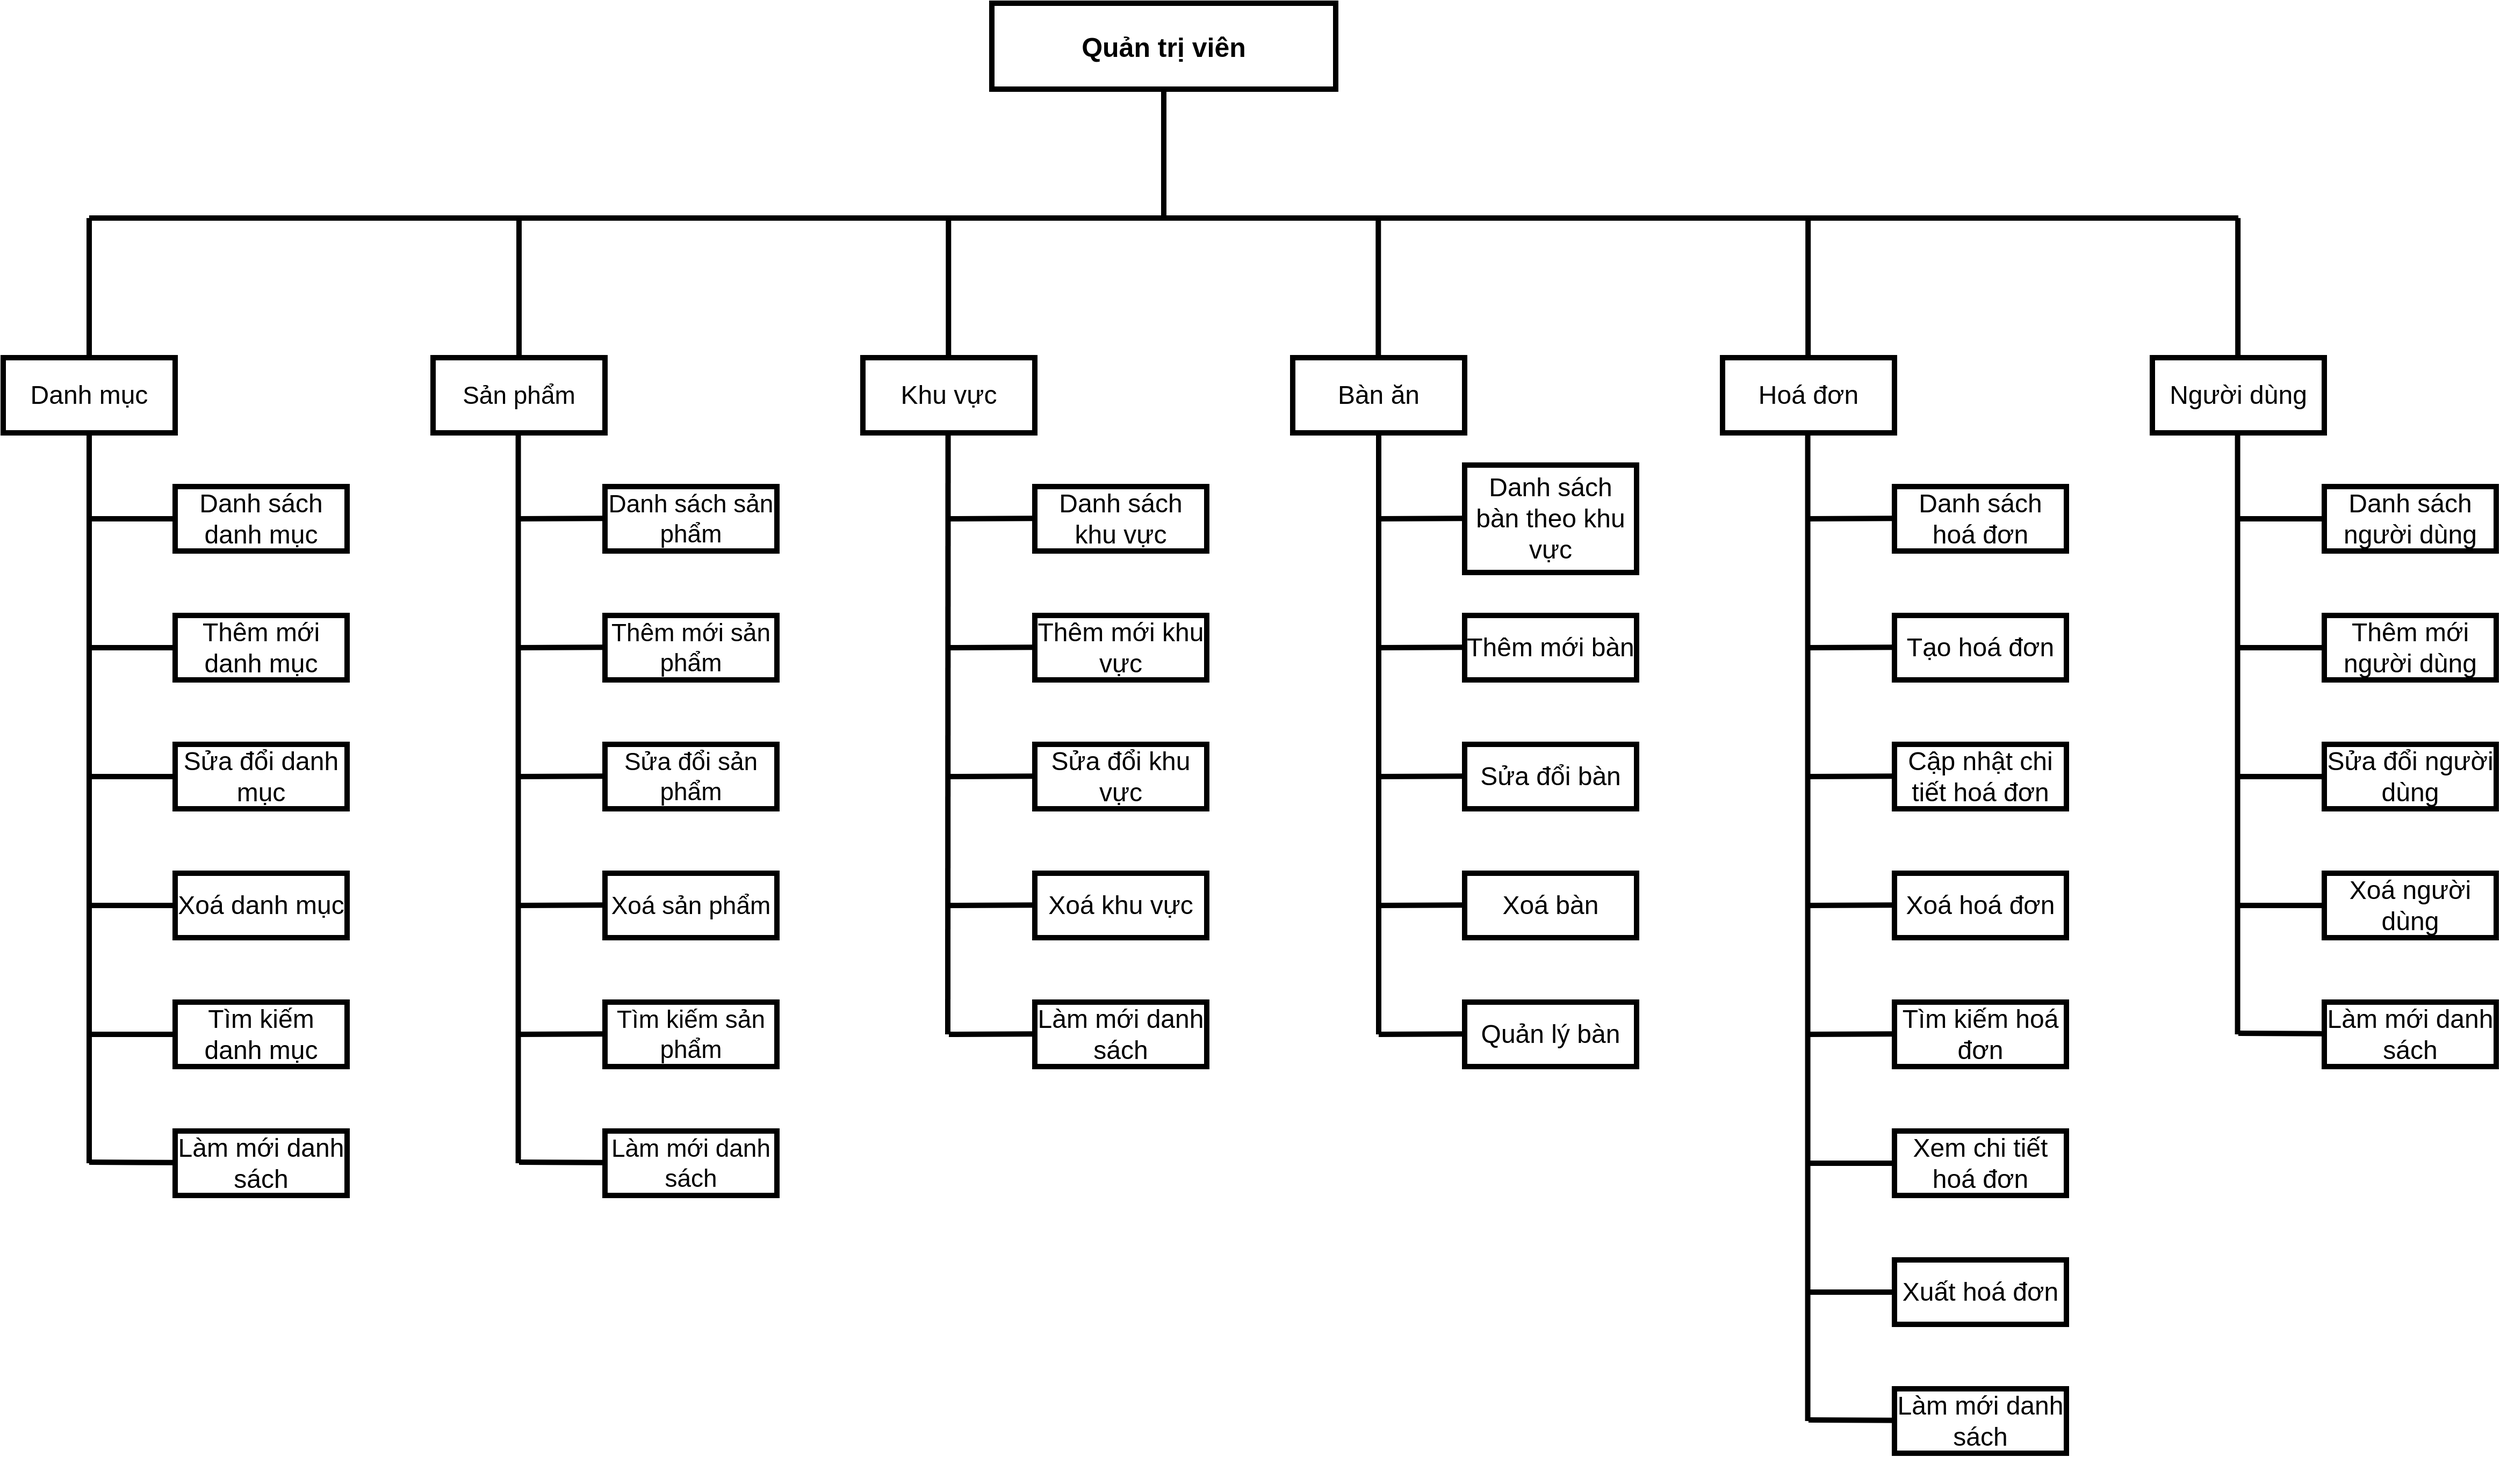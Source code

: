 <mxfile version="14.1.8" type="device"><diagram id="s4NCdKpWst6UcP4K8GYL" name="Page-1"><mxGraphModel dx="3197" dy="1175" grid="1" gridSize="10" guides="1" tooltips="1" connect="1" arrows="1" fold="1" page="1" pageScale="1" pageWidth="827" pageHeight="1169" math="0" shadow="0"><root><mxCell id="0"/><mxCell id="1" parent="0"/><mxCell id="2j7rlhBxgJG8OYeiR67w-1" value="&lt;font size=&quot;1&quot;&gt;&lt;b style=&quot;font-size: 25px&quot;&gt;Quản trị viên&lt;/b&gt;&lt;/font&gt;" style="rounded=0;whiteSpace=wrap;html=1;fontSize=16;strokeWidth=5;" parent="1" vertex="1"><mxGeometry x="600" y="80" width="320" height="80" as="geometry"/></mxCell><mxCell id="2j7rlhBxgJG8OYeiR67w-2" value="" style="endArrow=none;html=1;entryX=0.5;entryY=1;entryDx=0;entryDy=0;strokeWidth=5;" parent="1" target="2j7rlhBxgJG8OYeiR67w-1" edge="1"><mxGeometry width="50" height="50" relative="1" as="geometry"><mxPoint x="760" y="280" as="sourcePoint"/><mxPoint x="780" y="370" as="targetPoint"/></mxGeometry></mxCell><mxCell id="2j7rlhBxgJG8OYeiR67w-3" value="" style="endArrow=none;html=1;fontSize=11;strokeWidth=5;" parent="1" edge="1"><mxGeometry width="50" height="50" relative="1" as="geometry"><mxPoint x="-240" y="280" as="sourcePoint"/><mxPoint x="1760" y="280" as="targetPoint"/></mxGeometry></mxCell><mxCell id="2j7rlhBxgJG8OYeiR67w-4" value="" style="endArrow=none;html=1;fontSize=11;strokeWidth=5;" parent="1" target="2j7rlhBxgJG8OYeiR67w-5" edge="1"><mxGeometry width="50" height="50" relative="1" as="geometry"><mxPoint x="-240" y="280" as="sourcePoint"/><mxPoint x="-240" y="280" as="targetPoint"/></mxGeometry></mxCell><mxCell id="2j7rlhBxgJG8OYeiR67w-5" value="Danh mục" style="rounded=0;whiteSpace=wrap;html=1;fontSize=24;strokeWidth=5;" parent="1" vertex="1"><mxGeometry x="-320" y="410" width="160" height="70" as="geometry"/></mxCell><mxCell id="2j7rlhBxgJG8OYeiR67w-7" value="" style="endArrow=none;html=1;" parent="1" target="2j7rlhBxgJG8OYeiR67w-8" edge="1"><mxGeometry width="50" height="50" relative="1" as="geometry"><mxPoint x="-240" y="560" as="sourcePoint"/><mxPoint x="-160" y="560" as="targetPoint"/></mxGeometry></mxCell><mxCell id="2j7rlhBxgJG8OYeiR67w-8" value="Danh sách danh mục" style="rounded=0;whiteSpace=wrap;html=1;fontSize=24;strokeWidth=5;" parent="1" vertex="1"><mxGeometry x="-160" y="530" width="160" height="60" as="geometry"/></mxCell><mxCell id="2j7rlhBxgJG8OYeiR67w-9" value="" style="endArrow=none;html=1;" parent="1" edge="1"><mxGeometry width="50" height="50" relative="1" as="geometry"><mxPoint x="-240" y="680" as="sourcePoint"/><mxPoint x="-160" y="680" as="targetPoint"/></mxGeometry></mxCell><mxCell id="2j7rlhBxgJG8OYeiR67w-10" value="Thêm mới danh mục" style="rounded=0;whiteSpace=wrap;html=1;fontSize=24;strokeWidth=5;" parent="1" vertex="1"><mxGeometry x="-160" y="650" width="160" height="60" as="geometry"/></mxCell><mxCell id="2j7rlhBxgJG8OYeiR67w-11" value="" style="endArrow=none;html=1;" parent="1" edge="1"><mxGeometry width="50" height="50" relative="1" as="geometry"><mxPoint x="-240" y="800" as="sourcePoint"/><mxPoint x="-160.0" y="800" as="targetPoint"/></mxGeometry></mxCell><mxCell id="2j7rlhBxgJG8OYeiR67w-12" value="Sửa đổi danh mục" style="rounded=0;whiteSpace=wrap;html=1;fontSize=24;strokeWidth=5;" parent="1" vertex="1"><mxGeometry x="-160" y="770" width="160" height="60" as="geometry"/></mxCell><mxCell id="2j7rlhBxgJG8OYeiR67w-13" value="" style="endArrow=none;html=1;strokeWidth=5;" parent="1" edge="1"><mxGeometry width="50" height="50" relative="1" as="geometry"><mxPoint x="-240" y="920" as="sourcePoint"/><mxPoint x="-160.0" y="920" as="targetPoint"/></mxGeometry></mxCell><mxCell id="2j7rlhBxgJG8OYeiR67w-14" value="Xoá danh mục" style="rounded=0;whiteSpace=wrap;html=1;fontSize=24;strokeWidth=5;" parent="1" vertex="1"><mxGeometry x="-160" y="890" width="160" height="60" as="geometry"/></mxCell><mxCell id="2j7rlhBxgJG8OYeiR67w-15" value="" style="endArrow=none;html=1;strokeWidth=5;" parent="1" edge="1"><mxGeometry width="50" height="50" relative="1" as="geometry"><mxPoint x="-240" y="1040" as="sourcePoint"/><mxPoint x="-160.0" y="1040" as="targetPoint"/></mxGeometry></mxCell><mxCell id="2j7rlhBxgJG8OYeiR67w-16" value="Tìm kiếm danh mục" style="rounded=0;whiteSpace=wrap;html=1;fontSize=24;strokeWidth=5;" parent="1" vertex="1"><mxGeometry x="-160" y="1010" width="160" height="60" as="geometry"/></mxCell><mxCell id="2j7rlhBxgJG8OYeiR67w-18" style="edgeStyle=orthogonalEdgeStyle;rounded=0;orthogonalLoop=1;jettySize=auto;html=1;endArrow=none;endFill=0;fontSize=11;strokeWidth=5;" parent="1" source="2j7rlhBxgJG8OYeiR67w-17" edge="1"><mxGeometry relative="1" as="geometry"><mxPoint x="160" y="280" as="targetPoint"/></mxGeometry></mxCell><mxCell id="2j7rlhBxgJG8OYeiR67w-17" value="Sản phẩm" style="rounded=0;whiteSpace=wrap;html=1;fontSize=23;strokeWidth=5;" parent="1" vertex="1"><mxGeometry x="80" y="410" width="160" height="70" as="geometry"/></mxCell><mxCell id="2j7rlhBxgJG8OYeiR67w-19" value="" style="endArrow=none;html=1;exitX=0;exitY=1;exitDx=0;exitDy=0;strokeWidth=5;" parent="1" edge="1"><mxGeometry width="50" height="50" relative="1" as="geometry"><mxPoint x="159.29" y="480.0" as="sourcePoint"/><mxPoint x="159.29" y="1160" as="targetPoint"/></mxGeometry></mxCell><mxCell id="2j7rlhBxgJG8OYeiR67w-20" value="" style="endArrow=none;html=1;strokeWidth=5;" parent="1" edge="1"><mxGeometry width="50" height="50" relative="1" as="geometry"><mxPoint x="160" y="560" as="sourcePoint"/><mxPoint x="240" y="559.66" as="targetPoint"/></mxGeometry></mxCell><mxCell id="2j7rlhBxgJG8OYeiR67w-21" value="Danh sách sản phẩm" style="rounded=0;whiteSpace=wrap;html=1;fontSize=23;strokeWidth=5;" parent="1" vertex="1"><mxGeometry x="240" y="530" width="160" height="60" as="geometry"/></mxCell><mxCell id="2j7rlhBxgJG8OYeiR67w-22" value="" style="endArrow=none;html=1;strokeWidth=5;" parent="1" edge="1"><mxGeometry width="50" height="50" relative="1" as="geometry"><mxPoint x="160" y="680" as="sourcePoint"/><mxPoint x="240" y="679.66" as="targetPoint"/></mxGeometry></mxCell><mxCell id="2j7rlhBxgJG8OYeiR67w-23" value="Thêm mới sản phẩm" style="rounded=0;whiteSpace=wrap;html=1;fontSize=23;strokeWidth=5;" parent="1" vertex="1"><mxGeometry x="240" y="650" width="160" height="60" as="geometry"/></mxCell><mxCell id="2j7rlhBxgJG8OYeiR67w-24" value="" style="endArrow=none;html=1;strokeWidth=5;" parent="1" edge="1"><mxGeometry width="50" height="50" relative="1" as="geometry"><mxPoint x="160" y="800" as="sourcePoint"/><mxPoint x="240" y="799.66" as="targetPoint"/></mxGeometry></mxCell><mxCell id="2j7rlhBxgJG8OYeiR67w-25" value="Sửa đổi sản phẩm" style="rounded=0;whiteSpace=wrap;html=1;fontSize=23;strokeWidth=5;" parent="1" vertex="1"><mxGeometry x="240" y="770" width="160" height="60" as="geometry"/></mxCell><mxCell id="2j7rlhBxgJG8OYeiR67w-26" value="" style="endArrow=none;html=1;strokeWidth=5;" parent="1" edge="1"><mxGeometry width="50" height="50" relative="1" as="geometry"><mxPoint x="160" y="920" as="sourcePoint"/><mxPoint x="240" y="919.66" as="targetPoint"/></mxGeometry></mxCell><mxCell id="2j7rlhBxgJG8OYeiR67w-27" value="Xoá sản phẩm" style="rounded=0;whiteSpace=wrap;html=1;fontSize=23;strokeWidth=5;" parent="1" vertex="1"><mxGeometry x="240" y="890" width="160" height="60" as="geometry"/></mxCell><mxCell id="2j7rlhBxgJG8OYeiR67w-28" value="" style="endArrow=none;html=1;strokeWidth=5;" parent="1" edge="1"><mxGeometry width="50" height="50" relative="1" as="geometry"><mxPoint x="160" y="1040" as="sourcePoint"/><mxPoint x="240" y="1039.66" as="targetPoint"/></mxGeometry></mxCell><mxCell id="2j7rlhBxgJG8OYeiR67w-29" value="Tìm kiếm sản phẩm" style="rounded=0;whiteSpace=wrap;html=1;fontSize=23;strokeWidth=5;" parent="1" vertex="1"><mxGeometry x="240" y="1010" width="160" height="60" as="geometry"/></mxCell><mxCell id="2j7rlhBxgJG8OYeiR67w-30" value="Khu vực" style="rounded=0;whiteSpace=wrap;html=1;fontSize=24;strokeWidth=5;" parent="1" vertex="1"><mxGeometry x="480" y="410" width="160" height="70" as="geometry"/></mxCell><mxCell id="2j7rlhBxgJG8OYeiR67w-31" style="edgeStyle=orthogonalEdgeStyle;rounded=0;orthogonalLoop=1;jettySize=auto;html=1;endArrow=none;endFill=0;fontSize=11;strokeWidth=5;" parent="1" edge="1"><mxGeometry relative="1" as="geometry"><mxPoint x="559.66" y="280" as="targetPoint"/><mxPoint x="559.66" y="410.0" as="sourcePoint"/></mxGeometry></mxCell><mxCell id="2j7rlhBxgJG8OYeiR67w-32" value="" style="endArrow=none;html=1;exitX=0;exitY=1;exitDx=0;exitDy=0;strokeWidth=5;" parent="1" edge="1"><mxGeometry width="50" height="50" relative="1" as="geometry"><mxPoint x="559.29" y="480.0" as="sourcePoint"/><mxPoint x="559" y="1040" as="targetPoint"/></mxGeometry></mxCell><mxCell id="2j7rlhBxgJG8OYeiR67w-33" value="" style="endArrow=none;html=1;strokeWidth=5;" parent="1" edge="1"><mxGeometry width="50" height="50" relative="1" as="geometry"><mxPoint x="560" y="560" as="sourcePoint"/><mxPoint x="640" y="559.66" as="targetPoint"/></mxGeometry></mxCell><mxCell id="2j7rlhBxgJG8OYeiR67w-34" value="Danh sách khu vực" style="rounded=0;whiteSpace=wrap;html=1;fontSize=24;strokeWidth=5;" parent="1" vertex="1"><mxGeometry x="640" y="530" width="160" height="60" as="geometry"/></mxCell><mxCell id="2j7rlhBxgJG8OYeiR67w-35" value="" style="endArrow=none;html=1;strokeWidth=5;" parent="1" edge="1"><mxGeometry width="50" height="50" relative="1" as="geometry"><mxPoint x="560" y="680" as="sourcePoint"/><mxPoint x="640" y="679.66" as="targetPoint"/></mxGeometry></mxCell><mxCell id="2j7rlhBxgJG8OYeiR67w-36" value="Thêm mới khu vực" style="rounded=0;whiteSpace=wrap;html=1;fontSize=24;strokeWidth=5;" parent="1" vertex="1"><mxGeometry x="640" y="650" width="160" height="60" as="geometry"/></mxCell><mxCell id="2j7rlhBxgJG8OYeiR67w-37" value="" style="endArrow=none;html=1;strokeWidth=5;" parent="1" edge="1"><mxGeometry width="50" height="50" relative="1" as="geometry"><mxPoint x="560" y="800" as="sourcePoint"/><mxPoint x="640" y="799.66" as="targetPoint"/></mxGeometry></mxCell><mxCell id="2j7rlhBxgJG8OYeiR67w-38" value="Sửa đổi khu vực" style="rounded=0;whiteSpace=wrap;html=1;fontSize=24;strokeWidth=5;" parent="1" vertex="1"><mxGeometry x="640" y="770" width="160" height="60" as="geometry"/></mxCell><mxCell id="2j7rlhBxgJG8OYeiR67w-39" value="" style="endArrow=none;html=1;strokeWidth=5;" parent="1" edge="1"><mxGeometry width="50" height="50" relative="1" as="geometry"><mxPoint x="560" y="920" as="sourcePoint"/><mxPoint x="640" y="919.66" as="targetPoint"/></mxGeometry></mxCell><mxCell id="2j7rlhBxgJG8OYeiR67w-40" value="Xoá khu vực" style="rounded=0;whiteSpace=wrap;html=1;fontSize=24;strokeWidth=5;" parent="1" vertex="1"><mxGeometry x="640" y="890" width="160" height="60" as="geometry"/></mxCell><mxCell id="2j7rlhBxgJG8OYeiR67w-43" value="Bàn ăn" style="rounded=0;whiteSpace=wrap;html=1;" parent="1" vertex="1"><mxGeometry x="880" y="410" width="160" height="70" as="geometry"/></mxCell><mxCell id="2j7rlhBxgJG8OYeiR67w-44" style="edgeStyle=orthogonalEdgeStyle;rounded=0;orthogonalLoop=1;jettySize=auto;html=1;endArrow=none;endFill=0;fontSize=11;strokeWidth=5;" parent="1" edge="1"><mxGeometry relative="1" as="geometry"><mxPoint x="959.66" y="280" as="targetPoint"/><mxPoint x="959.66" y="410.0" as="sourcePoint"/></mxGeometry></mxCell><mxCell id="2j7rlhBxgJG8OYeiR67w-45" value="" style="endArrow=none;html=1;exitX=0;exitY=1;exitDx=0;exitDy=0;strokeWidth=5;" parent="1" edge="1"><mxGeometry width="50" height="50" relative="1" as="geometry"><mxPoint x="960" y="480.0" as="sourcePoint"/><mxPoint x="960" y="1040" as="targetPoint"/></mxGeometry></mxCell><mxCell id="2j7rlhBxgJG8OYeiR67w-46" value="" style="endArrow=none;html=1;strokeWidth=5;" parent="1" edge="1"><mxGeometry width="50" height="50" relative="1" as="geometry"><mxPoint x="960" y="560" as="sourcePoint"/><mxPoint x="1040" y="559.66" as="targetPoint"/></mxGeometry></mxCell><mxCell id="2j7rlhBxgJG8OYeiR67w-48" value="" style="endArrow=none;html=1;strokeWidth=5;" parent="1" edge="1"><mxGeometry width="50" height="50" relative="1" as="geometry"><mxPoint x="960" y="680" as="sourcePoint"/><mxPoint x="1040.0" y="679.66" as="targetPoint"/></mxGeometry></mxCell><mxCell id="2j7rlhBxgJG8OYeiR67w-50" value="" style="endArrow=none;html=1;strokeWidth=5;" parent="1" edge="1"><mxGeometry width="50" height="50" relative="1" as="geometry"><mxPoint x="960" y="800" as="sourcePoint"/><mxPoint x="1040.0" y="799.66" as="targetPoint"/></mxGeometry></mxCell><mxCell id="2j7rlhBxgJG8OYeiR67w-52" value="" style="endArrow=none;html=1;strokeWidth=5;" parent="1" edge="1"><mxGeometry width="50" height="50" relative="1" as="geometry"><mxPoint x="960" y="920" as="sourcePoint"/><mxPoint x="1040.0" y="919.66" as="targetPoint"/></mxGeometry></mxCell><mxCell id="2j7rlhBxgJG8OYeiR67w-54" value="" style="endArrow=none;html=1;strokeWidth=5;" parent="1" edge="1"><mxGeometry width="50" height="50" relative="1" as="geometry"><mxPoint x="960" y="1040" as="sourcePoint"/><mxPoint x="1040.0" y="1039.66" as="targetPoint"/></mxGeometry></mxCell><mxCell id="2j7rlhBxgJG8OYeiR67w-56" value="Hoá đơn" style="rounded=0;whiteSpace=wrap;html=1;" parent="1" vertex="1"><mxGeometry x="1280" y="410" width="160" height="70" as="geometry"/></mxCell><mxCell id="2j7rlhBxgJG8OYeiR67w-57" style="edgeStyle=orthogonalEdgeStyle;rounded=0;orthogonalLoop=1;jettySize=auto;html=1;endArrow=none;endFill=0;fontSize=11;strokeWidth=5;" parent="1" edge="1"><mxGeometry relative="1" as="geometry"><mxPoint x="1359.58" y="280" as="targetPoint"/><mxPoint x="1359.58" y="410" as="sourcePoint"/></mxGeometry></mxCell><mxCell id="2j7rlhBxgJG8OYeiR67w-58" value="" style="endArrow=none;html=1;exitX=0;exitY=1;exitDx=0;exitDy=0;strokeWidth=5;" parent="1" edge="1"><mxGeometry width="50" height="50" relative="1" as="geometry"><mxPoint x="1359.29" y="480" as="sourcePoint"/><mxPoint x="1359.29" y="1400" as="targetPoint"/></mxGeometry></mxCell><mxCell id="2j7rlhBxgJG8OYeiR67w-59" value="" style="endArrow=none;html=1;strokeWidth=5;" parent="1" edge="1"><mxGeometry width="50" height="50" relative="1" as="geometry"><mxPoint x="1360" y="560" as="sourcePoint"/><mxPoint x="1440" y="559.58" as="targetPoint"/></mxGeometry></mxCell><mxCell id="2j7rlhBxgJG8OYeiR67w-60" value="Danh sách hoá đơn" style="rounded=0;whiteSpace=wrap;html=1;" parent="1" vertex="1"><mxGeometry x="1440" y="530" width="160" height="60" as="geometry"/></mxCell><mxCell id="2j7rlhBxgJG8OYeiR67w-61" value="" style="endArrow=none;html=1;strokeWidth=5;" parent="1" edge="1"><mxGeometry width="50" height="50" relative="1" as="geometry"><mxPoint x="1360" y="680" as="sourcePoint"/><mxPoint x="1440" y="679.58" as="targetPoint"/></mxGeometry></mxCell><mxCell id="2j7rlhBxgJG8OYeiR67w-62" value="Tạo hoá đơn" style="rounded=0;whiteSpace=wrap;html=1;" parent="1" vertex="1"><mxGeometry x="1440" y="650" width="160" height="60" as="geometry"/></mxCell><mxCell id="2j7rlhBxgJG8OYeiR67w-63" value="" style="endArrow=none;html=1;strokeWidth=5;" parent="1" edge="1"><mxGeometry width="50" height="50" relative="1" as="geometry"><mxPoint x="1360" y="800" as="sourcePoint"/><mxPoint x="1440" y="799.58" as="targetPoint"/></mxGeometry></mxCell><mxCell id="2j7rlhBxgJG8OYeiR67w-64" value="Thêm chi tiết hoá đơn" style="rounded=0;whiteSpace=wrap;html=1;" parent="1" vertex="1"><mxGeometry x="1440" y="770" width="160" height="60" as="geometry"/></mxCell><mxCell id="2j7rlhBxgJG8OYeiR67w-65" value="Xoá hoá đơn" style="rounded=0;whiteSpace=wrap;html=1;" parent="1" vertex="1"><mxGeometry x="1440" y="890" width="160" height="60" as="geometry"/></mxCell><mxCell id="2j7rlhBxgJG8OYeiR67w-66" value="" style="endArrow=none;html=1;strokeWidth=5;" parent="1" edge="1"><mxGeometry width="50" height="50" relative="1" as="geometry"><mxPoint x="1360" y="920" as="sourcePoint"/><mxPoint x="1440" y="919.58" as="targetPoint"/></mxGeometry></mxCell><mxCell id="2j7rlhBxgJG8OYeiR67w-68" value="" style="endArrow=none;html=1;strokeWidth=5;" parent="1" edge="1"><mxGeometry width="50" height="50" relative="1" as="geometry"><mxPoint x="1360" y="1040" as="sourcePoint"/><mxPoint x="1440" y="1039.58" as="targetPoint"/></mxGeometry></mxCell><mxCell id="2j7rlhBxgJG8OYeiR67w-69" value="Tìm kiếm hoá đơn" style="rounded=0;whiteSpace=wrap;html=1;" parent="1" vertex="1"><mxGeometry x="1440" y="1010" width="160" height="60" as="geometry"/></mxCell><mxCell id="2j7rlhBxgJG8OYeiR67w-70" value="Người dùng" style="rounded=0;whiteSpace=wrap;html=1;fontSize=24;strokeWidth=5;" parent="1" vertex="1"><mxGeometry x="1680" y="410" width="160" height="70" as="geometry"/></mxCell><mxCell id="2j7rlhBxgJG8OYeiR67w-71" value="" style="endArrow=none;html=1;strokeWidth=5;" parent="1" edge="1"><mxGeometry width="50" height="50" relative="1" as="geometry"><mxPoint x="1360" y="1160" as="sourcePoint"/><mxPoint x="1440" y="1160" as="targetPoint"/></mxGeometry></mxCell><mxCell id="2j7rlhBxgJG8OYeiR67w-72" value="Xem chi tiết hoá đơn" style="rounded=0;whiteSpace=wrap;html=1;" parent="1" vertex="1"><mxGeometry x="1440" y="1130" width="160" height="60" as="geometry"/></mxCell><mxCell id="2j7rlhBxgJG8OYeiR67w-73" value="" style="endArrow=none;html=1;strokeWidth=5;" parent="1" edge="1"><mxGeometry width="50" height="50" relative="1" as="geometry"><mxPoint x="1360" y="1280" as="sourcePoint"/><mxPoint x="1440" y="1280" as="targetPoint"/></mxGeometry></mxCell><mxCell id="2j7rlhBxgJG8OYeiR67w-74" value="Xuất hoá đơn" style="rounded=0;whiteSpace=wrap;html=1;" parent="1" vertex="1"><mxGeometry x="1440" y="1250" width="160" height="60" as="geometry"/></mxCell><mxCell id="2j7rlhBxgJG8OYeiR67w-75" style="edgeStyle=orthogonalEdgeStyle;rounded=0;orthogonalLoop=1;jettySize=auto;html=1;endArrow=none;endFill=0;fontSize=11;strokeWidth=5;" parent="1" edge="1"><mxGeometry relative="1" as="geometry"><mxPoint x="1759.58" y="280" as="targetPoint"/><mxPoint x="1759.58" y="410" as="sourcePoint"/></mxGeometry></mxCell><mxCell id="2j7rlhBxgJG8OYeiR67w-76" value="" style="endArrow=none;html=1;exitX=0;exitY=1;exitDx=0;exitDy=0;strokeWidth=5;" parent="1" edge="1"><mxGeometry width="50" height="50" relative="1" as="geometry"><mxPoint x="1759.29" y="480" as="sourcePoint"/><mxPoint x="1759.29" y="1040" as="targetPoint"/></mxGeometry></mxCell><mxCell id="2j7rlhBxgJG8OYeiR67w-77" value="" style="endArrow=none;html=1;strokeWidth=5;" parent="1" target="2j7rlhBxgJG8OYeiR67w-78" edge="1"><mxGeometry width="50" height="50" relative="1" as="geometry"><mxPoint x="1760" y="560" as="sourcePoint"/><mxPoint x="1840" y="560" as="targetPoint"/></mxGeometry></mxCell><mxCell id="2j7rlhBxgJG8OYeiR67w-78" value="Danh sách người dùng" style="rounded=0;whiteSpace=wrap;html=1;" parent="1" vertex="1"><mxGeometry x="1840" y="530" width="160" height="60" as="geometry"/></mxCell><mxCell id="2j7rlhBxgJG8OYeiR67w-79" value="" style="endArrow=none;html=1;strokeWidth=5;" parent="1" edge="1"><mxGeometry width="50" height="50" relative="1" as="geometry"><mxPoint x="1760" y="680" as="sourcePoint"/><mxPoint x="1840.0" y="680" as="targetPoint"/></mxGeometry></mxCell><mxCell id="2j7rlhBxgJG8OYeiR67w-80" value="Thêm mới người dùng" style="rounded=0;whiteSpace=wrap;html=1;" parent="1" vertex="1"><mxGeometry x="1840" y="650" width="160" height="60" as="geometry"/></mxCell><mxCell id="2j7rlhBxgJG8OYeiR67w-81" value="" style="endArrow=none;html=1;strokeWidth=5;" parent="1" edge="1"><mxGeometry width="50" height="50" relative="1" as="geometry"><mxPoint x="1760" y="800" as="sourcePoint"/><mxPoint x="1840.0" y="800" as="targetPoint"/></mxGeometry></mxCell><mxCell id="2j7rlhBxgJG8OYeiR67w-82" value="Sửa đổi người dùng" style="rounded=0;whiteSpace=wrap;html=1;" parent="1" vertex="1"><mxGeometry x="1840" y="770" width="160" height="60" as="geometry"/></mxCell><mxCell id="2j7rlhBxgJG8OYeiR67w-83" value="" style="endArrow=none;html=1;strokeWidth=5;" parent="1" edge="1"><mxGeometry width="50" height="50" relative="1" as="geometry"><mxPoint x="1760" y="920" as="sourcePoint"/><mxPoint x="1840.0" y="920" as="targetPoint"/></mxGeometry></mxCell><mxCell id="2j7rlhBxgJG8OYeiR67w-84" value="Xoá người dùng" style="rounded=0;whiteSpace=wrap;html=1;" parent="1" vertex="1"><mxGeometry x="1840" y="890" width="160" height="60" as="geometry"/></mxCell><mxCell id="2j7rlhBxgJG8OYeiR67w-87" value="" style="endArrow=none;html=1;strokeWidth=5;" parent="1" edge="1"><mxGeometry width="50" height="50" relative="1" as="geometry"><mxPoint x="-240" y="1159" as="sourcePoint"/><mxPoint x="-160" y="1159.41" as="targetPoint"/></mxGeometry></mxCell><mxCell id="2j7rlhBxgJG8OYeiR67w-88" value="Làm mới danh sách" style="rounded=0;whiteSpace=wrap;html=1;fontSize=24;strokeWidth=5;" parent="1" vertex="1"><mxGeometry x="-160" y="1130" width="160" height="60" as="geometry"/></mxCell><mxCell id="2j7rlhBxgJG8OYeiR67w-89" value="Làm mới danh sách" style="rounded=0;whiteSpace=wrap;html=1;fontSize=23;strokeWidth=5;" parent="1" vertex="1"><mxGeometry x="240" y="1130" width="160" height="60" as="geometry"/></mxCell><mxCell id="2j7rlhBxgJG8OYeiR67w-90" value="" style="endArrow=none;html=1;strokeWidth=5;" parent="1" edge="1"><mxGeometry width="50" height="50" relative="1" as="geometry"><mxPoint x="160" y="1159" as="sourcePoint"/><mxPoint x="240" y="1159.41" as="targetPoint"/></mxGeometry></mxCell><mxCell id="2j7rlhBxgJG8OYeiR67w-91" value="" style="endArrow=none;html=1;strokeWidth=5;" parent="1" edge="1"><mxGeometry width="50" height="50" relative="1" as="geometry"><mxPoint x="1360" y="1399" as="sourcePoint"/><mxPoint x="1440" y="1399.41" as="targetPoint"/></mxGeometry></mxCell><mxCell id="2j7rlhBxgJG8OYeiR67w-92" value="Làm mới danh sách" style="rounded=0;whiteSpace=wrap;html=1;" parent="1" vertex="1"><mxGeometry x="1440" y="1370" width="160" height="60" as="geometry"/></mxCell><mxCell id="2j7rlhBxgJG8OYeiR67w-93" value="" style="endArrow=none;html=1;strokeWidth=5;" parent="1" edge="1"><mxGeometry width="50" height="50" relative="1" as="geometry"><mxPoint x="1760" y="1039" as="sourcePoint"/><mxPoint x="1840" y="1039.41" as="targetPoint"/></mxGeometry></mxCell><mxCell id="2j7rlhBxgJG8OYeiR67w-94" value="Làm mới danh sách" style="rounded=0;whiteSpace=wrap;html=1;" parent="1" vertex="1"><mxGeometry x="1840" y="1010" width="160" height="60" as="geometry"/></mxCell><mxCell id="Kqtkyh_WD6oVpGMPWCmQ-1" value="Bàn ăn" style="rounded=0;whiteSpace=wrap;html=1;" parent="1" vertex="1"><mxGeometry x="880" y="410" width="160" height="70" as="geometry"/></mxCell><mxCell id="Kqtkyh_WD6oVpGMPWCmQ-7" value="Hoá đơn" style="rounded=0;whiteSpace=wrap;html=1;" parent="1" vertex="1"><mxGeometry x="1280" y="410" width="160" height="70" as="geometry"/></mxCell><mxCell id="Kqtkyh_WD6oVpGMPWCmQ-8" value="Danh sách hoá đơn" style="rounded=0;whiteSpace=wrap;html=1;" parent="1" vertex="1"><mxGeometry x="1440" y="530" width="160" height="60" as="geometry"/></mxCell><mxCell id="Kqtkyh_WD6oVpGMPWCmQ-9" value="Tạo hoá đơn" style="rounded=0;whiteSpace=wrap;html=1;" parent="1" vertex="1"><mxGeometry x="1440" y="650" width="160" height="60" as="geometry"/></mxCell><mxCell id="Kqtkyh_WD6oVpGMPWCmQ-10" value="Thêm chi tiết hoá đơn" style="rounded=0;whiteSpace=wrap;html=1;" parent="1" vertex="1"><mxGeometry x="1440" y="770" width="160" height="60" as="geometry"/></mxCell><mxCell id="Kqtkyh_WD6oVpGMPWCmQ-11" value="Xoá hoá đơn" style="rounded=0;whiteSpace=wrap;html=1;" parent="1" vertex="1"><mxGeometry x="1440" y="890" width="160" height="60" as="geometry"/></mxCell><mxCell id="Kqtkyh_WD6oVpGMPWCmQ-12" value="Tìm kiếm hoá đơn" style="rounded=0;whiteSpace=wrap;html=1;" parent="1" vertex="1"><mxGeometry x="1440" y="1010" width="160" height="60" as="geometry"/></mxCell><mxCell id="Kqtkyh_WD6oVpGMPWCmQ-13" value="Xem chi tiết hoá đơn" style="rounded=0;whiteSpace=wrap;html=1;" parent="1" vertex="1"><mxGeometry x="1440" y="1130" width="160" height="60" as="geometry"/></mxCell><mxCell id="Kqtkyh_WD6oVpGMPWCmQ-14" value="Bàn ăn" style="rounded=0;whiteSpace=wrap;html=1;fontSize=15;" parent="1" vertex="1"><mxGeometry x="880" y="410" width="160" height="70" as="geometry"/></mxCell><mxCell id="Kqtkyh_WD6oVpGMPWCmQ-15" value="Danh sách bàn theo khu vực" style="rounded=0;whiteSpace=wrap;html=1;fontSize=15;" parent="1" vertex="1"><mxGeometry x="1040" y="510" width="160" height="100" as="geometry"/></mxCell><mxCell id="Kqtkyh_WD6oVpGMPWCmQ-18" value="Xoá bàn" style="rounded=0;whiteSpace=wrap;html=1;fontSize=24;strokeWidth=5;" parent="1" vertex="1"><mxGeometry x="1040" y="890" width="160" height="60" as="geometry"/></mxCell><mxCell id="Kqtkyh_WD6oVpGMPWCmQ-19" value="Quản lý bàn" style="rounded=0;whiteSpace=wrap;html=1;fontSize=24;strokeWidth=5;" parent="1" vertex="1"><mxGeometry x="1040" y="1010" width="160" height="60" as="geometry"/></mxCell><mxCell id="Kqtkyh_WD6oVpGMPWCmQ-20" value="Hoá đơn" style="rounded=0;whiteSpace=wrap;html=1;fontSize=24;strokeWidth=5;" parent="1" vertex="1"><mxGeometry x="1280" y="410" width="160" height="70" as="geometry"/></mxCell><mxCell id="Kqtkyh_WD6oVpGMPWCmQ-21" value="Danh sách hoá đơn" style="rounded=0;whiteSpace=wrap;html=1;fontSize=24;strokeWidth=5;" parent="1" vertex="1"><mxGeometry x="1440" y="530" width="160" height="60" as="geometry"/></mxCell><mxCell id="Kqtkyh_WD6oVpGMPWCmQ-22" value="Tạo hoá đơn" style="rounded=0;whiteSpace=wrap;html=1;fontSize=24;strokeWidth=5;" parent="1" vertex="1"><mxGeometry x="1440" y="650" width="160" height="60" as="geometry"/></mxCell><mxCell id="Kqtkyh_WD6oVpGMPWCmQ-23" value="Cập nhật chi tiết hoá đơn" style="rounded=0;whiteSpace=wrap;html=1;fontSize=24;strokeWidth=5;" parent="1" vertex="1"><mxGeometry x="1440" y="770" width="160" height="60" as="geometry"/></mxCell><mxCell id="Kqtkyh_WD6oVpGMPWCmQ-24" value="Xoá hoá đơn" style="rounded=0;whiteSpace=wrap;html=1;fontSize=24;strokeWidth=5;" parent="1" vertex="1"><mxGeometry x="1440" y="890" width="160" height="60" as="geometry"/></mxCell><mxCell id="Kqtkyh_WD6oVpGMPWCmQ-25" value="Tìm kiếm hoá đơn" style="rounded=0;whiteSpace=wrap;html=1;fontSize=24;strokeWidth=5;" parent="1" vertex="1"><mxGeometry x="1440" y="1010" width="160" height="60" as="geometry"/></mxCell><mxCell id="Kqtkyh_WD6oVpGMPWCmQ-26" value="Xem chi tiết hoá đơn" style="rounded=0;whiteSpace=wrap;html=1;fontSize=24;strokeWidth=5;" parent="1" vertex="1"><mxGeometry x="1440" y="1130" width="160" height="60" as="geometry"/></mxCell><mxCell id="Kqtkyh_WD6oVpGMPWCmQ-27" value="Làm mới danh sách" style="rounded=0;whiteSpace=wrap;html=1;fontSize=24;strokeWidth=5;" parent="1" vertex="1"><mxGeometry x="1440" y="1370" width="160" height="60" as="geometry"/></mxCell><mxCell id="Kqtkyh_WD6oVpGMPWCmQ-28" value="Xuất hoá đơn" style="rounded=0;whiteSpace=wrap;html=1;fontSize=24;strokeWidth=5;" parent="1" vertex="1"><mxGeometry x="1440" y="1250" width="160" height="60" as="geometry"/></mxCell><mxCell id="Kqtkyh_WD6oVpGMPWCmQ-29" value="Làm mới danh sách" style="rounded=0;whiteSpace=wrap;html=1;fontSize=24;strokeWidth=5;" parent="1" vertex="1"><mxGeometry x="1840" y="1010" width="160" height="60" as="geometry"/></mxCell><mxCell id="Kqtkyh_WD6oVpGMPWCmQ-30" value="Xoá người dùng" style="rounded=0;whiteSpace=wrap;html=1;fontSize=24;strokeWidth=5;" parent="1" vertex="1"><mxGeometry x="1840" y="890" width="160" height="60" as="geometry"/></mxCell><mxCell id="Kqtkyh_WD6oVpGMPWCmQ-31" value="Sửa đổi người dùng" style="rounded=0;whiteSpace=wrap;html=1;fontSize=24;strokeWidth=5;" parent="1" vertex="1"><mxGeometry x="1840" y="770" width="160" height="60" as="geometry"/></mxCell><mxCell id="Kqtkyh_WD6oVpGMPWCmQ-32" value="Thêm mới người dùng" style="rounded=0;whiteSpace=wrap;html=1;fontSize=24;strokeWidth=5;" parent="1" vertex="1"><mxGeometry x="1840" y="650" width="160" height="60" as="geometry"/></mxCell><mxCell id="Kqtkyh_WD6oVpGMPWCmQ-33" value="Danh sách người dùng" style="rounded=0;whiteSpace=wrap;html=1;fontSize=24;strokeWidth=5;" parent="1" vertex="1"><mxGeometry x="1840" y="530" width="160" height="60" as="geometry"/></mxCell><mxCell id="MxjvgiBgFiNpvLogi75u-1" value="Thêm mới bàn" style="rounded=0;whiteSpace=wrap;html=1;fontSize=24;strokeWidth=5;" parent="1" vertex="1"><mxGeometry x="1040" y="650" width="160" height="60" as="geometry"/></mxCell><mxCell id="MxjvgiBgFiNpvLogi75u-2" value="Sửa đổi bàn" style="rounded=0;whiteSpace=wrap;html=1;fontSize=24;strokeWidth=5;" parent="1" vertex="1"><mxGeometry x="1040" y="770" width="160" height="60" as="geometry"/></mxCell><mxCell id="MxjvgiBgFiNpvLogi75u-3" value="Bàn ăn" style="rounded=0;whiteSpace=wrap;html=1;fontSize=24;strokeWidth=5;" parent="1" vertex="1"><mxGeometry x="880" y="410" width="160" height="70" as="geometry"/></mxCell><mxCell id="MxjvgiBgFiNpvLogi75u-4" value="Danh sách bàn theo khu vực" style="rounded=0;whiteSpace=wrap;html=1;fontSize=24;strokeWidth=5;" parent="1" vertex="1"><mxGeometry x="1040" y="510" width="160" height="100" as="geometry"/></mxCell><mxCell id="MxjvgiBgFiNpvLogi75u-7" value="" style="endArrow=none;html=1;fontSize=24;entryX=0.5;entryY=1;entryDx=0;entryDy=0;" parent="1" target="2j7rlhBxgJG8OYeiR67w-5" edge="1"><mxGeometry width="50" height="50" relative="1" as="geometry"><mxPoint x="-240" y="1160" as="sourcePoint"/><mxPoint x="-240" y="490" as="targetPoint"/></mxGeometry></mxCell><mxCell id="MxjvgiBgFiNpvLogi75u-8" value="" style="endArrow=none;html=1;fontSize=24;entryX=0.5;entryY=1;entryDx=0;entryDy=0;strokeWidth=5;" parent="1" edge="1"><mxGeometry width="50" height="50" relative="1" as="geometry"><mxPoint x="-240" y="1160" as="sourcePoint"/><mxPoint x="-240" y="480" as="targetPoint"/></mxGeometry></mxCell><mxCell id="MxjvgiBgFiNpvLogi75u-9" value="" style="endArrow=none;html=1;strokeWidth=5;" parent="1" edge="1"><mxGeometry width="50" height="50" relative="1" as="geometry"><mxPoint x="-240" y="560" as="sourcePoint"/><mxPoint x="-160" y="560" as="targetPoint"/></mxGeometry></mxCell><mxCell id="MxjvgiBgFiNpvLogi75u-10" value="" style="endArrow=none;html=1;strokeWidth=5;" parent="1" edge="1"><mxGeometry width="50" height="50" relative="1" as="geometry"><mxPoint x="-240" y="680" as="sourcePoint"/><mxPoint x="-160" y="680" as="targetPoint"/></mxGeometry></mxCell><mxCell id="MxjvgiBgFiNpvLogi75u-11" value="" style="endArrow=none;html=1;strokeWidth=5;" parent="1" edge="1"><mxGeometry width="50" height="50" relative="1" as="geometry"><mxPoint x="-240" y="800" as="sourcePoint"/><mxPoint x="-160" y="800" as="targetPoint"/></mxGeometry></mxCell><mxCell id="QlFyfP0pyopX-lLWI_Bl-1" value="" style="endArrow=none;html=1;strokeWidth=5;" edge="1" parent="1"><mxGeometry width="50" height="50" relative="1" as="geometry"><mxPoint x="560" y="1040" as="sourcePoint"/><mxPoint x="640" y="1039.66" as="targetPoint"/></mxGeometry></mxCell><mxCell id="QlFyfP0pyopX-lLWI_Bl-2" value="Làm mới danh sách" style="rounded=0;whiteSpace=wrap;html=1;fontSize=24;strokeWidth=5;" vertex="1" parent="1"><mxGeometry x="640" y="1010" width="160" height="60" as="geometry"/></mxCell></root></mxGraphModel></diagram></mxfile>